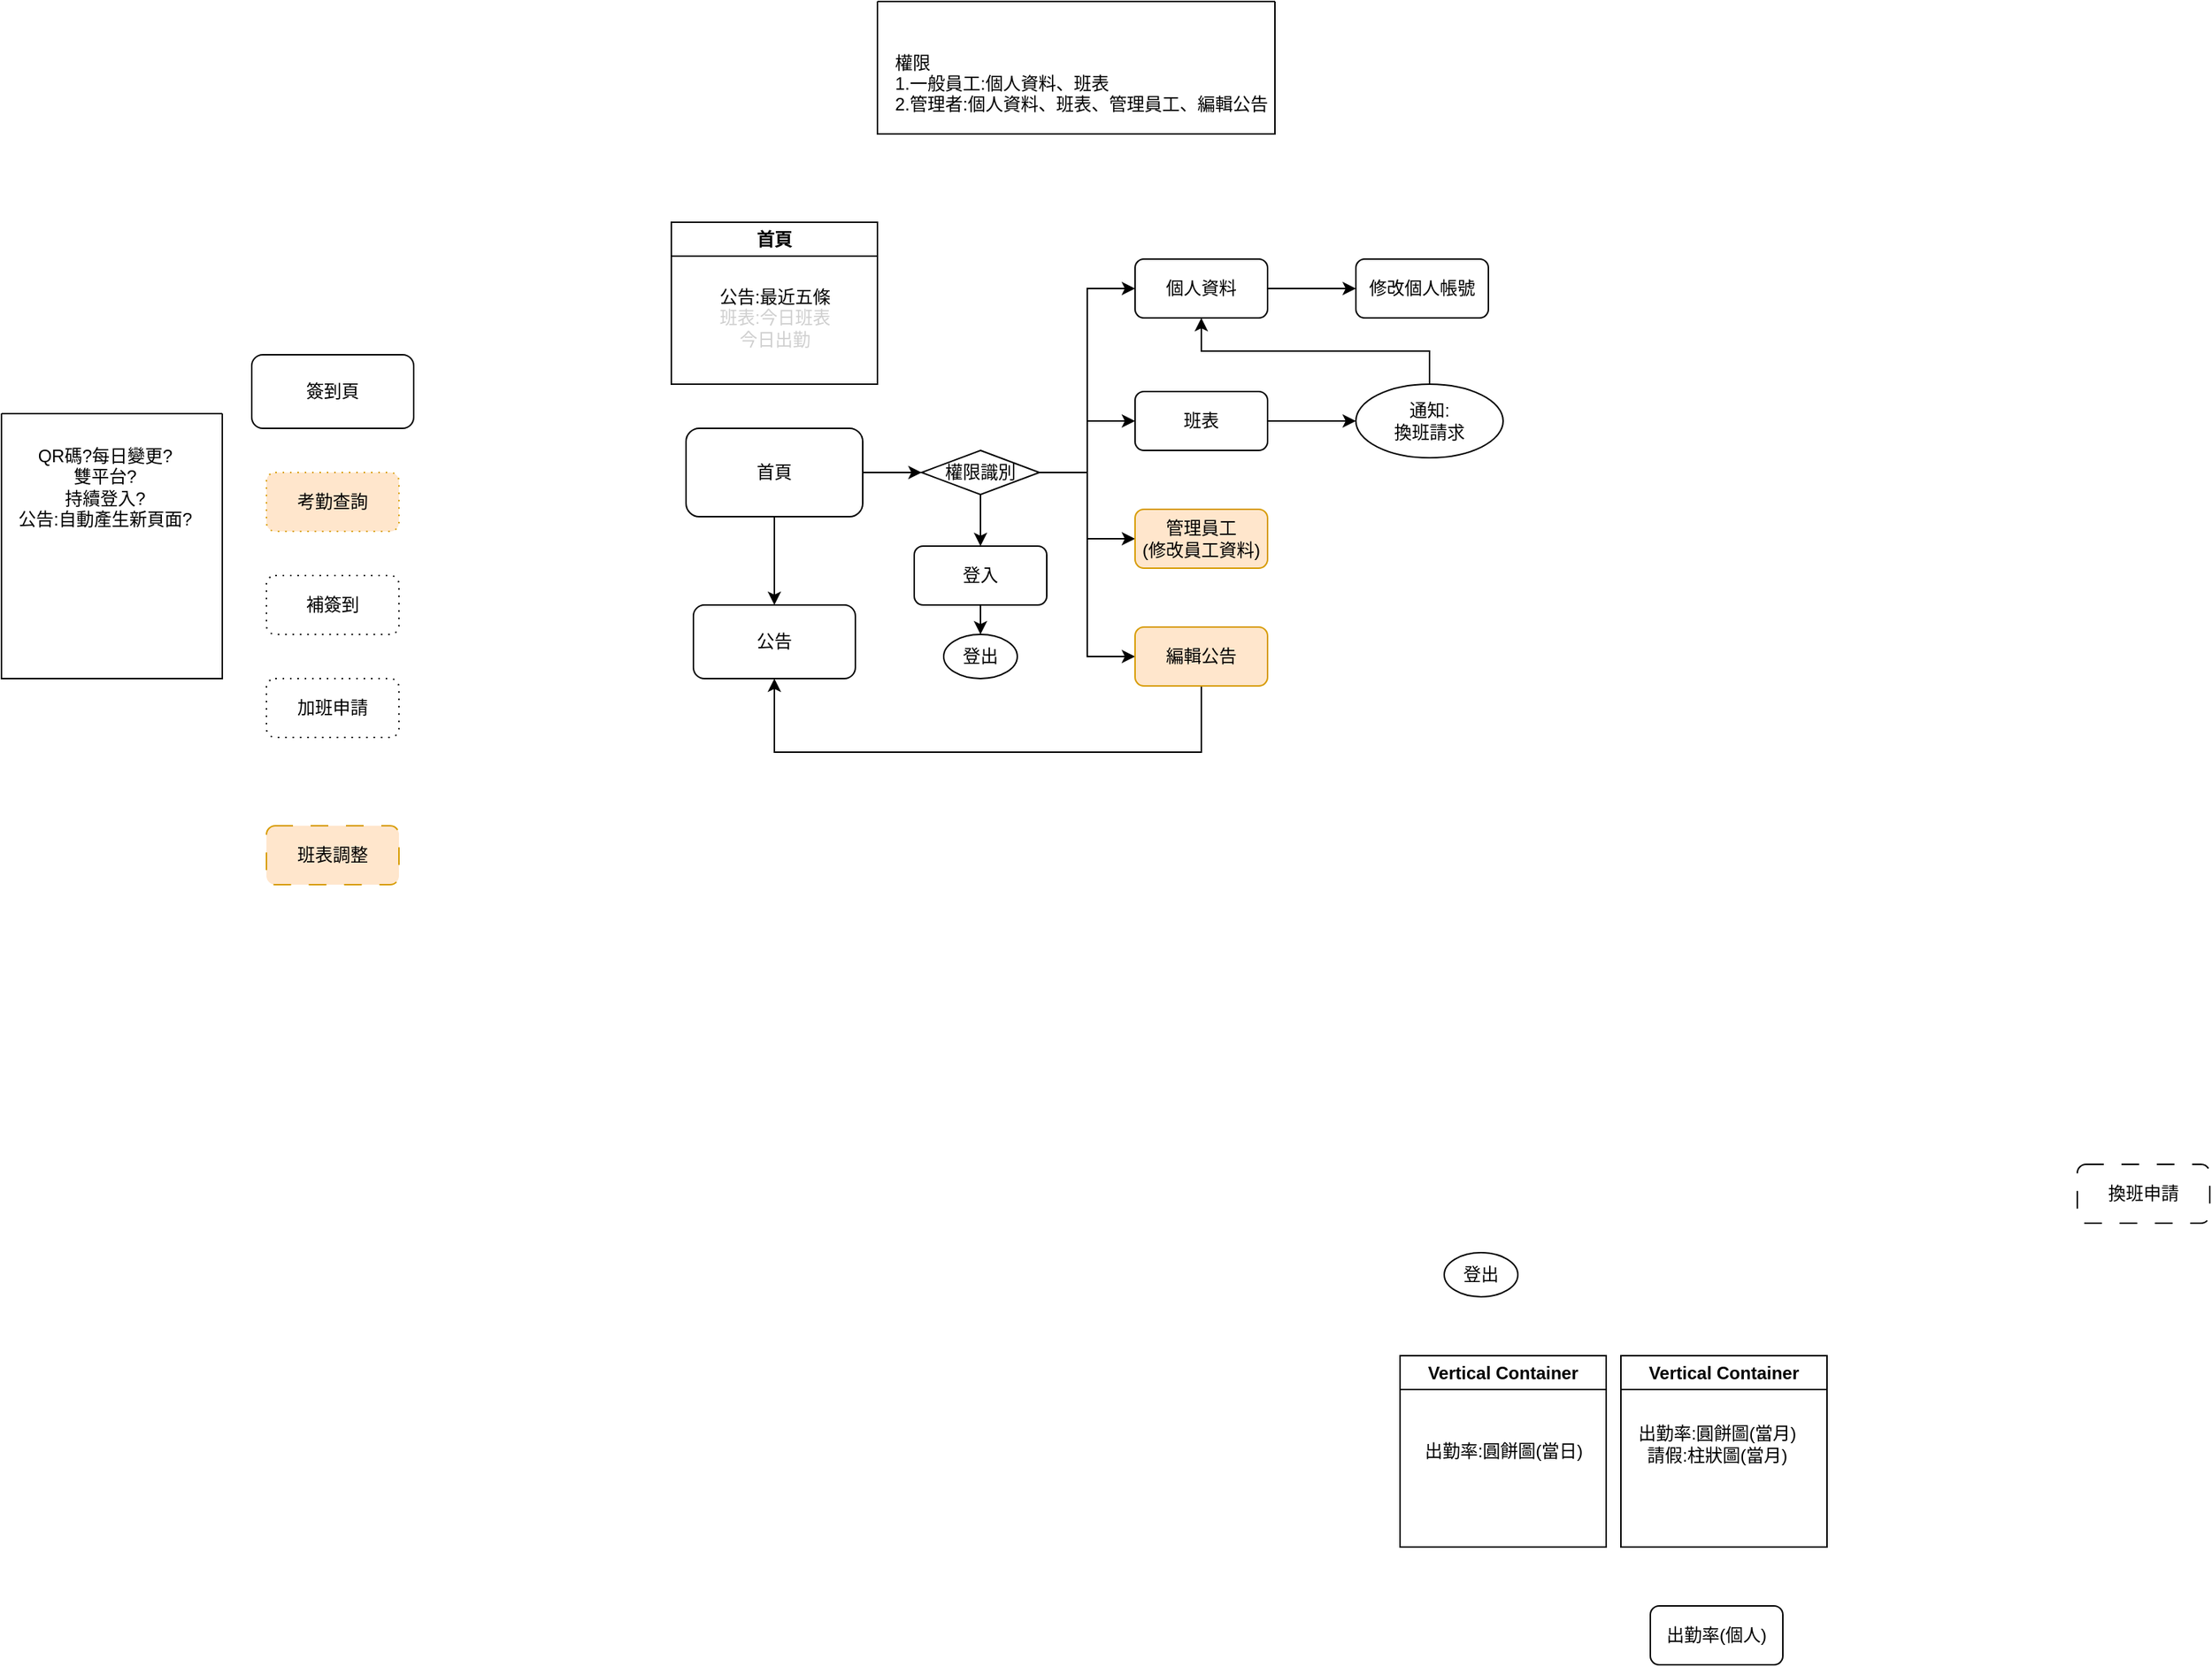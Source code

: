 <mxfile version="27.1.4">
  <diagram name="第 1 页" id="KcsCPuVRccA3-YZ6nfQP">
    <mxGraphModel dx="1293" dy="1347" grid="1" gridSize="10" guides="1" tooltips="1" connect="1" arrows="0" fold="1" page="0" pageScale="1" pageWidth="827" pageHeight="1169" background="none" math="0" shadow="0">
      <root>
        <mxCell id="0" />
        <mxCell id="1" parent="0" />
        <mxCell id="mwyf-39MISbqM0-vQmmL-9" style="edgeStyle=orthogonalEdgeStyle;rounded=0;orthogonalLoop=1;jettySize=auto;html=1;exitX=0.5;exitY=1;exitDx=0;exitDy=0;" edge="1" parent="1" source="JKeBqNWXjQjxaJ3em_yk-1" target="JKeBqNWXjQjxaJ3em_yk-4">
          <mxGeometry relative="1" as="geometry" />
        </mxCell>
        <mxCell id="mwyf-39MISbqM0-vQmmL-10" style="edgeStyle=orthogonalEdgeStyle;rounded=0;orthogonalLoop=1;jettySize=auto;html=1;exitX=1;exitY=0.5;exitDx=0;exitDy=0;entryX=0;entryY=0.5;entryDx=0;entryDy=0;" edge="1" parent="1" source="JKeBqNWXjQjxaJ3em_yk-1" target="JKeBqNWXjQjxaJ3em_yk-11">
          <mxGeometry relative="1" as="geometry" />
        </mxCell>
        <mxCell id="JKeBqNWXjQjxaJ3em_yk-1" value="首頁" style="rounded=1;whiteSpace=wrap;html=1;" parent="1" vertex="1">
          <mxGeometry x="115" y="80" width="120" height="60" as="geometry" />
        </mxCell>
        <mxCell id="JKeBqNWXjQjxaJ3em_yk-2" value="簽到頁" style="rounded=1;whiteSpace=wrap;html=1;" parent="1" vertex="1">
          <mxGeometry x="-180" y="30" width="110" height="50" as="geometry" />
        </mxCell>
        <mxCell id="JKeBqNWXjQjxaJ3em_yk-4" value="公告" style="rounded=1;whiteSpace=wrap;html=1;" parent="1" vertex="1">
          <mxGeometry x="120" y="200" width="110" height="50" as="geometry" />
        </mxCell>
        <mxCell id="mwyf-39MISbqM0-vQmmL-23" style="edgeStyle=orthogonalEdgeStyle;rounded=0;orthogonalLoop=1;jettySize=auto;html=1;exitX=0.5;exitY=1;exitDx=0;exitDy=0;entryX=0.5;entryY=0;entryDx=0;entryDy=0;" edge="1" parent="1" source="JKeBqNWXjQjxaJ3em_yk-8" target="JKeBqNWXjQjxaJ3em_yk-9">
          <mxGeometry relative="1" as="geometry" />
        </mxCell>
        <mxCell id="JKeBqNWXjQjxaJ3em_yk-8" value="登入" style="rounded=1;whiteSpace=wrap;html=1;" parent="1" vertex="1">
          <mxGeometry x="270" y="160" width="90" height="40" as="geometry" />
        </mxCell>
        <mxCell id="JKeBqNWXjQjxaJ3em_yk-9" value="登出" style="ellipse;whiteSpace=wrap;html=1;" parent="1" vertex="1">
          <mxGeometry x="290" y="220" width="50" height="30" as="geometry" />
        </mxCell>
        <mxCell id="mwyf-39MISbqM0-vQmmL-11" style="edgeStyle=orthogonalEdgeStyle;rounded=0;orthogonalLoop=1;jettySize=auto;html=1;exitX=0.5;exitY=1;exitDx=0;exitDy=0;" edge="1" parent="1" source="JKeBqNWXjQjxaJ3em_yk-11" target="JKeBqNWXjQjxaJ3em_yk-8">
          <mxGeometry relative="1" as="geometry" />
        </mxCell>
        <mxCell id="mwyf-39MISbqM0-vQmmL-24" style="edgeStyle=orthogonalEdgeStyle;rounded=0;orthogonalLoop=1;jettySize=auto;html=1;exitX=1;exitY=0.5;exitDx=0;exitDy=0;entryX=0;entryY=0.5;entryDx=0;entryDy=0;" edge="1" parent="1" source="JKeBqNWXjQjxaJ3em_yk-11" target="mwyf-39MISbqM0-vQmmL-4">
          <mxGeometry relative="1" as="geometry" />
        </mxCell>
        <mxCell id="mwyf-39MISbqM0-vQmmL-25" style="edgeStyle=orthogonalEdgeStyle;rounded=0;orthogonalLoop=1;jettySize=auto;html=1;exitX=1;exitY=0.5;exitDx=0;exitDy=0;entryX=0;entryY=0.5;entryDx=0;entryDy=0;" edge="1" parent="1" source="JKeBqNWXjQjxaJ3em_yk-11" target="an5DiUaol9ZiSNuQ8crz-18">
          <mxGeometry relative="1" as="geometry" />
        </mxCell>
        <mxCell id="mwyf-39MISbqM0-vQmmL-26" style="edgeStyle=orthogonalEdgeStyle;rounded=0;orthogonalLoop=1;jettySize=auto;html=1;exitX=1;exitY=0.5;exitDx=0;exitDy=0;entryX=0;entryY=0.5;entryDx=0;entryDy=0;" edge="1" parent="1" source="JKeBqNWXjQjxaJ3em_yk-11" target="an5DiUaol9ZiSNuQ8crz-17">
          <mxGeometry relative="1" as="geometry" />
        </mxCell>
        <mxCell id="mwyf-39MISbqM0-vQmmL-27" style="edgeStyle=orthogonalEdgeStyle;rounded=0;orthogonalLoop=1;jettySize=auto;html=1;exitX=1;exitY=0.5;exitDx=0;exitDy=0;entryX=0;entryY=0.5;entryDx=0;entryDy=0;" edge="1" parent="1" source="JKeBqNWXjQjxaJ3em_yk-11" target="JKeBqNWXjQjxaJ3em_yk-14">
          <mxGeometry relative="1" as="geometry" />
        </mxCell>
        <mxCell id="JKeBqNWXjQjxaJ3em_yk-11" value="權限識別" style="rhombus;whiteSpace=wrap;html=1;" parent="1" vertex="1">
          <mxGeometry x="275" y="95" width="80" height="30" as="geometry" />
        </mxCell>
        <mxCell id="JKeBqNWXjQjxaJ3em_yk-12" value="換班申請" style="rounded=1;whiteSpace=wrap;html=1;dashed=1;dashPattern=12 12;" parent="1" vertex="1">
          <mxGeometry x="1060" y="580" width="90" height="40" as="geometry" />
        </mxCell>
        <mxCell id="mwyf-39MISbqM0-vQmmL-22" style="edgeStyle=orthogonalEdgeStyle;rounded=0;orthogonalLoop=1;jettySize=auto;html=1;exitX=0.5;exitY=1;exitDx=0;exitDy=0;entryX=0.5;entryY=1;entryDx=0;entryDy=0;" edge="1" parent="1" source="JKeBqNWXjQjxaJ3em_yk-14" target="JKeBqNWXjQjxaJ3em_yk-4">
          <mxGeometry relative="1" as="geometry">
            <Array as="points">
              <mxPoint x="465" y="300" />
              <mxPoint x="175" y="300" />
            </Array>
          </mxGeometry>
        </mxCell>
        <mxCell id="JKeBqNWXjQjxaJ3em_yk-14" value="編輯公告" style="rounded=1;whiteSpace=wrap;html=1;fillColor=#ffe6cc;strokeColor=#d79b00;" parent="1" vertex="1">
          <mxGeometry x="420" y="215" width="90" height="40" as="geometry" />
        </mxCell>
        <mxCell id="JKeBqNWXjQjxaJ3em_yk-16" value="登出" style="ellipse;whiteSpace=wrap;html=1;" parent="1" vertex="1">
          <mxGeometry x="630" y="640" width="50" height="30" as="geometry" />
        </mxCell>
        <mxCell id="JKeBqNWXjQjxaJ3em_yk-17" value="出勤率(個人)" style="rounded=1;whiteSpace=wrap;html=1;" parent="1" vertex="1">
          <mxGeometry x="770" y="880" width="90" height="40" as="geometry" />
        </mxCell>
        <mxCell id="JKeBqNWXjQjxaJ3em_yk-18" value="考勤查詢" style="rounded=1;whiteSpace=wrap;html=1;fillColor=#ffe6cc;strokeColor=#d79b00;dashed=1;dashPattern=1 4;" parent="1" vertex="1">
          <mxGeometry x="-170" y="110" width="90" height="40" as="geometry" />
        </mxCell>
        <mxCell id="JKeBqNWXjQjxaJ3em_yk-19" value="班表調整" style="rounded=1;whiteSpace=wrap;html=1;fillColor=#ffe6cc;strokeColor=#d79b00;dashed=1;dashPattern=12 12;" parent="1" vertex="1">
          <mxGeometry x="-170" y="350" width="90" height="40" as="geometry" />
        </mxCell>
        <mxCell id="JKeBqNWXjQjxaJ3em_yk-30" value="" style="swimlane;startSize=0;" parent="1" vertex="1">
          <mxGeometry x="-350" y="70" width="150" height="180" as="geometry">
            <mxRectangle x="40" y="80" width="50" height="40" as="alternateBounds" />
          </mxGeometry>
        </mxCell>
        <mxCell id="JKeBqNWXjQjxaJ3em_yk-20" value="QR碼?每日變更?&lt;div&gt;雙平台?&lt;br&gt;持續登入?&lt;br&gt;&lt;/div&gt;&lt;div&gt;公告:自動產生新頁面?&lt;/div&gt;" style="text;html=1;align=center;verticalAlign=middle;resizable=0;points=[];autosize=1;strokeColor=none;fillColor=none;" parent="JKeBqNWXjQjxaJ3em_yk-30" vertex="1">
          <mxGeometry y="15" width="140" height="70" as="geometry" />
        </mxCell>
        <mxCell id="JKeBqNWXjQjxaJ3em_yk-33" value="" style="swimlane;startSize=0;" parent="1" vertex="1">
          <mxGeometry x="245" y="-210" width="270" height="90" as="geometry" />
        </mxCell>
        <mxCell id="JKeBqNWXjQjxaJ3em_yk-34" value="權限&#xa;1.一般員工:個人資料、班表&#xa;2.管理者:個人資料、班表、管理員工、編輯公告" style="text;align=left;verticalAlign=middle;resizable=0;points=[];autosize=1;strokeColor=none;fillColor=none;rotation=0;spacing=2;spacingRight=0;" parent="JKeBqNWXjQjxaJ3em_yk-33" vertex="1">
          <mxGeometry x="10" y="25" width="270" height="60" as="geometry" />
        </mxCell>
        <mxCell id="an5DiUaol9ZiSNuQ8crz-3" value="Vertical Container" style="swimlane;whiteSpace=wrap;html=1;" parent="1" vertex="1">
          <mxGeometry x="750" y="710" width="140" height="130" as="geometry" />
        </mxCell>
        <mxCell id="an5DiUaol9ZiSNuQ8crz-2" value="出勤率:圓餅圖(當月)&lt;div&gt;&lt;span style=&quot;background-color: transparent; color: light-dark(rgb(0, 0, 0), rgb(255, 255, 255));&quot;&gt;請假&lt;/span&gt;&lt;span style=&quot;background-color: transparent; color: light-dark(rgb(0, 0, 0), rgb(255, 255, 255));&quot;&gt;:柱狀圖(當月)&lt;/span&gt;&lt;/div&gt;" style="text;html=1;align=center;verticalAlign=middle;resizable=0;points=[];autosize=1;strokeColor=none;fillColor=none;" parent="an5DiUaol9ZiSNuQ8crz-3" vertex="1">
          <mxGeometry y="40" width="130" height="40" as="geometry" />
        </mxCell>
        <mxCell id="an5DiUaol9ZiSNuQ8crz-4" value="Vertical Container" style="swimlane;whiteSpace=wrap;html=1;" parent="1" vertex="1">
          <mxGeometry x="600" y="710" width="140" height="130" as="geometry" />
        </mxCell>
        <mxCell id="an5DiUaol9ZiSNuQ8crz-5" value="&lt;div&gt;出勤率:圓餅圖(當日)&lt;/div&gt;" style="text;html=1;align=center;verticalAlign=middle;resizable=0;points=[];autosize=1;strokeColor=none;fillColor=none;" parent="an5DiUaol9ZiSNuQ8crz-4" vertex="1">
          <mxGeometry x="5" y="50" width="130" height="30" as="geometry" />
        </mxCell>
        <mxCell id="an5DiUaol9ZiSNuQ8crz-6" value="首頁" style="swimlane;whiteSpace=wrap;html=1;" parent="1" vertex="1">
          <mxGeometry x="105" y="-60" width="140" height="110" as="geometry" />
        </mxCell>
        <mxCell id="an5DiUaol9ZiSNuQ8crz-8" value="公告:最近五條&lt;div&gt;&lt;font style=&quot;color: rgb(207, 207, 207);&quot;&gt;班表:今日班表&lt;/font&gt;&lt;/div&gt;&lt;div&gt;&lt;font style=&quot;color: rgb(207, 207, 207);&quot;&gt;今日出勤&lt;/font&gt;&lt;/div&gt;" style="text;html=1;align=center;verticalAlign=middle;resizable=0;points=[];autosize=1;strokeColor=none;fillColor=none;" parent="an5DiUaol9ZiSNuQ8crz-6" vertex="1">
          <mxGeometry x="20" y="35" width="100" height="60" as="geometry" />
        </mxCell>
        <mxCell id="an5DiUaol9ZiSNuQ8crz-17" value="管理員工&lt;br&gt;(修改員工資料)" style="rounded=1;whiteSpace=wrap;html=1;fillColor=#ffe6cc;strokeColor=#d79b00;" parent="1" vertex="1">
          <mxGeometry x="420" y="135" width="90" height="40" as="geometry" />
        </mxCell>
        <mxCell id="mwyf-39MISbqM0-vQmmL-19" style="edgeStyle=orthogonalEdgeStyle;rounded=0;orthogonalLoop=1;jettySize=auto;html=1;exitX=1;exitY=0.5;exitDx=0;exitDy=0;entryX=0;entryY=0.5;entryDx=0;entryDy=0;" edge="1" parent="1" source="an5DiUaol9ZiSNuQ8crz-18" target="HuT5ZroK48-bMEiyqUHC-5">
          <mxGeometry relative="1" as="geometry" />
        </mxCell>
        <mxCell id="an5DiUaol9ZiSNuQ8crz-18" value="班表" style="rounded=1;whiteSpace=wrap;html=1;" parent="1" vertex="1">
          <mxGeometry x="420" y="55" width="90" height="40" as="geometry" />
        </mxCell>
        <mxCell id="HuT5ZroK48-bMEiyqUHC-2" value="補簽到" style="rounded=1;whiteSpace=wrap;html=1;dashed=1;dashPattern=1 4;" parent="1" vertex="1">
          <mxGeometry x="-170" y="180" width="90" height="40" as="geometry" />
        </mxCell>
        <mxCell id="HuT5ZroK48-bMEiyqUHC-3" value="加班申請" style="rounded=1;whiteSpace=wrap;html=1;dashed=1;dashPattern=1 4;" parent="1" vertex="1">
          <mxGeometry x="-170" y="250" width="90" height="40" as="geometry" />
        </mxCell>
        <mxCell id="mwyf-39MISbqM0-vQmmL-21" style="edgeStyle=orthogonalEdgeStyle;rounded=0;orthogonalLoop=1;jettySize=auto;html=1;exitX=0.5;exitY=0;exitDx=0;exitDy=0;entryX=0.5;entryY=1;entryDx=0;entryDy=0;" edge="1" parent="1" source="HuT5ZroK48-bMEiyqUHC-5" target="mwyf-39MISbqM0-vQmmL-4">
          <mxGeometry relative="1" as="geometry" />
        </mxCell>
        <mxCell id="HuT5ZroK48-bMEiyqUHC-5" value="通知:&lt;br&gt;換班請求" style="ellipse;whiteSpace=wrap;html=1;" parent="1" vertex="1">
          <mxGeometry x="570" y="50" width="100" height="50" as="geometry" />
        </mxCell>
        <mxCell id="qe0T4hvB0G6LBK0HG2og-1" value="修改個人帳號" style="rounded=1;whiteSpace=wrap;html=1;" parent="1" vertex="1">
          <mxGeometry x="570" y="-35" width="90" height="40" as="geometry" />
        </mxCell>
        <mxCell id="mwyf-39MISbqM0-vQmmL-14" style="edgeStyle=orthogonalEdgeStyle;rounded=0;orthogonalLoop=1;jettySize=auto;html=1;exitX=1;exitY=0.5;exitDx=0;exitDy=0;entryX=0;entryY=0.5;entryDx=0;entryDy=0;" edge="1" parent="1" source="mwyf-39MISbqM0-vQmmL-4" target="qe0T4hvB0G6LBK0HG2og-1">
          <mxGeometry relative="1" as="geometry" />
        </mxCell>
        <mxCell id="mwyf-39MISbqM0-vQmmL-4" value="個人資料" style="rounded=1;whiteSpace=wrap;html=1;" vertex="1" parent="1">
          <mxGeometry x="420" y="-35" width="90" height="40" as="geometry" />
        </mxCell>
      </root>
    </mxGraphModel>
  </diagram>
</mxfile>
